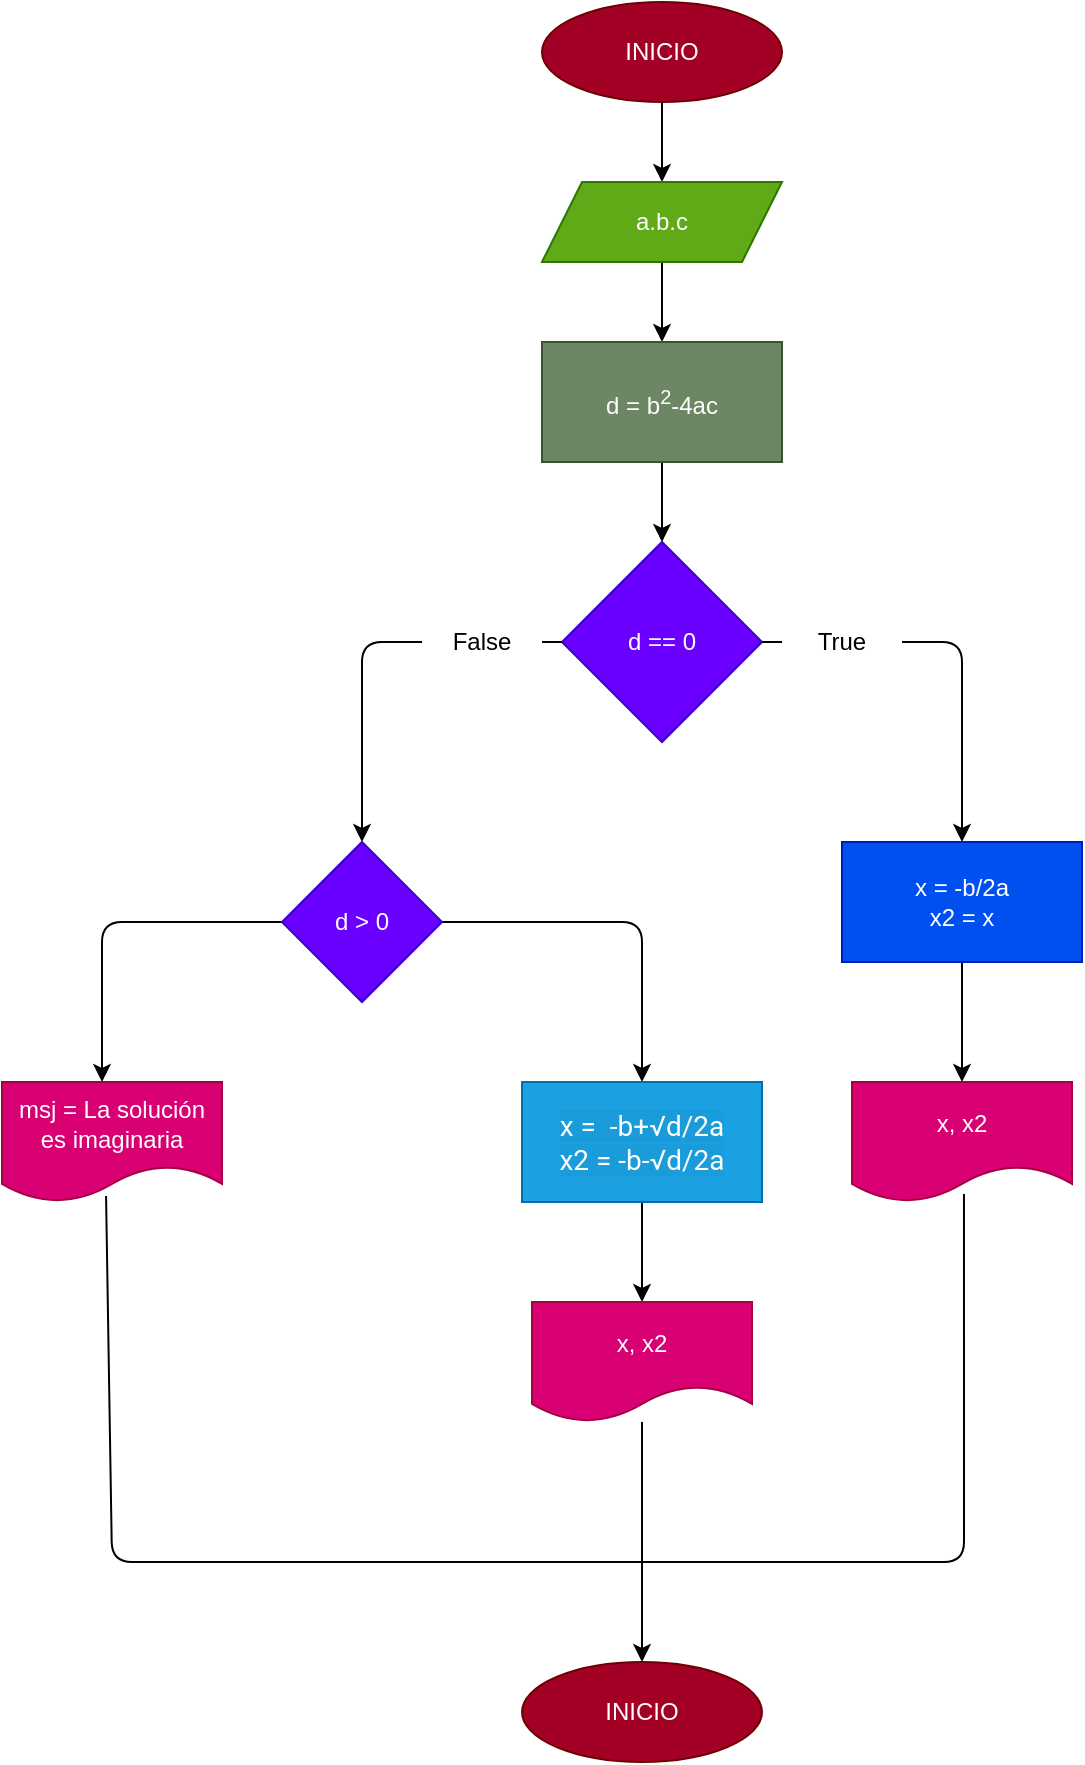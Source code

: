 <mxfile>
    <diagram id="dfJPyMORq5aA1OpWzxkQ" name="Página-1">
        <mxGraphModel dx="642" dy="411" grid="1" gridSize="10" guides="1" tooltips="1" connect="1" arrows="1" fold="1" page="1" pageScale="1" pageWidth="827" pageHeight="1169" math="0" shadow="0">
            <root>
                <mxCell id="0"/>
                <mxCell id="1" parent="0"/>
                <mxCell id="4" style="edgeStyle=none;html=1;entryX=0.5;entryY=0;entryDx=0;entryDy=0;" edge="1" parent="1" source="2" target="3">
                    <mxGeometry relative="1" as="geometry"/>
                </mxCell>
                <mxCell id="2" value="INICIO" style="ellipse;whiteSpace=wrap;html=1;fillColor=#a20025;fontColor=#ffffff;strokeColor=#6F0000;" vertex="1" parent="1">
                    <mxGeometry x="280" y="20" width="120" height="50" as="geometry"/>
                </mxCell>
                <mxCell id="5" style="edgeStyle=none;html=1;" edge="1" parent="1" source="3">
                    <mxGeometry relative="1" as="geometry">
                        <mxPoint x="340" y="190" as="targetPoint"/>
                    </mxGeometry>
                </mxCell>
                <mxCell id="3" value="a.b.c" style="shape=parallelogram;perimeter=parallelogramPerimeter;whiteSpace=wrap;html=1;fixedSize=1;fillColor=#60a917;fontColor=#ffffff;strokeColor=#2D7600;" vertex="1" parent="1">
                    <mxGeometry x="280" y="110" width="120" height="40" as="geometry"/>
                </mxCell>
                <mxCell id="12" style="edgeStyle=none;html=1;" edge="1" parent="1" source="11">
                    <mxGeometry relative="1" as="geometry">
                        <mxPoint x="340" y="290" as="targetPoint"/>
                    </mxGeometry>
                </mxCell>
                <mxCell id="11" value="d = b&lt;sup&gt;2&lt;/sup&gt;-4ac" style="rounded=0;whiteSpace=wrap;html=1;fillColor=#6d8764;fontColor=#ffffff;strokeColor=#3A5431;" vertex="1" parent="1">
                    <mxGeometry x="280" y="190" width="120" height="60" as="geometry"/>
                </mxCell>
                <mxCell id="14" style="edgeStyle=none;html=1;startArrow=none;" edge="1" parent="1" source="17">
                    <mxGeometry relative="1" as="geometry">
                        <mxPoint x="490" y="440" as="targetPoint"/>
                        <Array as="points">
                            <mxPoint x="490" y="340"/>
                        </Array>
                    </mxGeometry>
                </mxCell>
                <mxCell id="15" style="edgeStyle=none;html=1;startArrow=none;" edge="1" parent="1" source="19">
                    <mxGeometry relative="1" as="geometry">
                        <mxPoint x="190" y="440" as="targetPoint"/>
                        <Array as="points">
                            <mxPoint x="190" y="340"/>
                        </Array>
                    </mxGeometry>
                </mxCell>
                <mxCell id="13" value="d == 0" style="rhombus;whiteSpace=wrap;html=1;fillColor=#6a00ff;fontColor=#ffffff;strokeColor=#3700CC;" vertex="1" parent="1">
                    <mxGeometry x="290" y="290" width="100" height="100" as="geometry"/>
                </mxCell>
                <mxCell id="18" value="" style="edgeStyle=none;html=1;endArrow=none;" edge="1" parent="1" source="13" target="17">
                    <mxGeometry relative="1" as="geometry">
                        <mxPoint x="490" y="440" as="targetPoint"/>
                        <mxPoint x="390" y="340" as="sourcePoint"/>
                        <Array as="points"/>
                    </mxGeometry>
                </mxCell>
                <mxCell id="17" value="True" style="text;html=1;strokeColor=none;fillColor=none;align=center;verticalAlign=middle;whiteSpace=wrap;rounded=0;" vertex="1" parent="1">
                    <mxGeometry x="400" y="325" width="60" height="30" as="geometry"/>
                </mxCell>
                <mxCell id="20" value="" style="edgeStyle=none;html=1;endArrow=none;" edge="1" parent="1" source="13" target="19">
                    <mxGeometry relative="1" as="geometry">
                        <mxPoint x="190" y="440" as="targetPoint"/>
                        <mxPoint x="290" y="340" as="sourcePoint"/>
                        <Array as="points"/>
                    </mxGeometry>
                </mxCell>
                <mxCell id="19" value="False" style="text;html=1;strokeColor=none;fillColor=none;align=center;verticalAlign=middle;whiteSpace=wrap;rounded=0;" vertex="1" parent="1">
                    <mxGeometry x="220" y="325" width="60" height="30" as="geometry"/>
                </mxCell>
                <mxCell id="22" style="edgeStyle=none;html=1;" edge="1" parent="1" source="21">
                    <mxGeometry relative="1" as="geometry">
                        <mxPoint x="60" y="560" as="targetPoint"/>
                        <Array as="points">
                            <mxPoint x="60" y="480"/>
                        </Array>
                    </mxGeometry>
                </mxCell>
                <mxCell id="23" style="edgeStyle=none;html=1;" edge="1" parent="1" source="21">
                    <mxGeometry relative="1" as="geometry">
                        <mxPoint x="330" y="560" as="targetPoint"/>
                        <Array as="points">
                            <mxPoint x="330" y="480"/>
                        </Array>
                    </mxGeometry>
                </mxCell>
                <mxCell id="21" value="d &amp;gt; 0" style="rhombus;whiteSpace=wrap;html=1;fillColor=#6a00ff;fontColor=#ffffff;strokeColor=#3700CC;" vertex="1" parent="1">
                    <mxGeometry x="150" y="440" width="80" height="80" as="geometry"/>
                </mxCell>
                <mxCell id="24" value="msj = La solución es imaginaria" style="shape=document;whiteSpace=wrap;html=1;boundedLbl=1;fillColor=#d80073;fontColor=#ffffff;strokeColor=#A50040;" vertex="1" parent="1">
                    <mxGeometry x="10" y="560" width="110" height="60" as="geometry"/>
                </mxCell>
                <mxCell id="32" style="edgeStyle=none;html=1;fontSize=14;fontColor=#fcfcfd;" edge="1" parent="1" source="25">
                    <mxGeometry relative="1" as="geometry">
                        <mxPoint x="330" y="670" as="targetPoint"/>
                    </mxGeometry>
                </mxCell>
                <mxCell id="25" value="&lt;span style=&quot;font-family: Roboto, sans-serif; font-size: 14px; text-align: start; background-color: rgba(32, 33, 36, 0.04);&quot;&gt;&lt;font color=&quot;#fcfcfd&quot;&gt;x =&amp;nbsp; -b+√d/2a&lt;br&gt;x2 = -b-√d/2a&lt;/font&gt;&lt;/span&gt;" style="rounded=0;whiteSpace=wrap;html=1;fillColor=#1ba1e2;fontColor=#ffffff;strokeColor=#006EAF;" vertex="1" parent="1">
                    <mxGeometry x="270" y="560" width="120" height="60" as="geometry"/>
                </mxCell>
                <mxCell id="28" style="edgeStyle=none;html=1;fontSize=14;fontColor=#fcfcfd;" edge="1" parent="1" source="27">
                    <mxGeometry relative="1" as="geometry">
                        <mxPoint x="490" y="560" as="targetPoint"/>
                    </mxGeometry>
                </mxCell>
                <mxCell id="27" value="x = -b/2a&lt;br&gt;x2 = x" style="rounded=0;whiteSpace=wrap;html=1;fillColor=#0050ef;fontColor=#ffffff;strokeColor=#001DBC;" vertex="1" parent="1">
                    <mxGeometry x="430" y="440" width="120" height="60" as="geometry"/>
                </mxCell>
                <mxCell id="29" value="x, x2&lt;span style=&quot;color: rgba(0, 0, 0, 0); font-family: monospace; font-size: 0px; text-align: start;&quot;&gt;%3CmxGraphModel%3E%3Croot%3E%3CmxCell%20id%3D%220%22%2F%3E%3CmxCell%20id%3D%221%22%20parent%3D%220%22%2F%3E%3CmxCell%20id%3D%222%22%20value%3D%22msj%20%3D%20La%20soluci%C3%B3n%20es%20imaginaria%22%20style%3D%22shape%3Ddocument%3BwhiteSpace%3Dwrap%3Bhtml%3D1%3BboundedLbl%3D1%3BfillColor%3D%23d80073%3BfontColor%3D%23ffffff%3BstrokeColor%3D%23A50040%3B%22%20vertex%3D%221%22%20parent%3D%221%22%3E%3CmxGeometry%20x%3D%2210%22%20y%3D%22560%22%20width%3D%22110%22%20height%3D%2260%22%20as%3D%22geometry%22%2F%3E%3C%2FmxCell%3E%3C%2Froot%3E%3C%2FmxGraphModel%3E&lt;/span&gt;" style="shape=document;whiteSpace=wrap;html=1;boundedLbl=1;fillColor=#d80073;fontColor=#ffffff;strokeColor=#A50040;" vertex="1" parent="1">
                    <mxGeometry x="435" y="560" width="110" height="60" as="geometry"/>
                </mxCell>
                <mxCell id="36" style="edgeStyle=none;html=1;fontSize=14;fontColor=#fcfcfd;" edge="1" parent="1" source="31">
                    <mxGeometry relative="1" as="geometry">
                        <mxPoint x="330" y="850" as="targetPoint"/>
                    </mxGeometry>
                </mxCell>
                <mxCell id="31" value="x, x2&lt;span style=&quot;color: rgba(0, 0, 0, 0); font-family: monospace; font-size: 0px; text-align: start;&quot;&gt;%3CmxGraphModel%3E%3Croot%3E%3CmxCell%20id%3D%220%22%2F%3E%3CmxCell%20id%3D%221%22%20parent%3D%220%22%2F%3E%3CmxCell%20id%3D%222%22%20value%3D%22msj%20%3D%20La%20soluci%C3%B3n%20es%20imaginaria%22%20style%3D%22shape%3Ddocument%3BwhiteSpace%3Dwrap%3Bhtml%3D1%3BboundedLbl%3D1%3BfillColor%3D%23d80073%3BfontColor%3D%23ffffff%3BstrokeColor%3D%23A50040%3B%22%20vertex%3D%221%22%20parent%3D%221%22%3E%3CmxGeometry%20x%3D%2210%22%20y%3D%22560%22%20width%3D%22110%22%20height%3D%2260%22%20as%3D%22geometry%22%2F%3E%3C%2FmxCell%3E%3C%2Froot%3E%3C%2FmxGraphModel%3E&lt;/span&gt;" style="shape=document;whiteSpace=wrap;html=1;boundedLbl=1;fillColor=#d80073;fontColor=#ffffff;strokeColor=#A50040;" vertex="1" parent="1">
                    <mxGeometry x="275" y="670" width="110" height="60" as="geometry"/>
                </mxCell>
                <mxCell id="33" value="" style="endArrow=none;html=1;fontSize=14;fontColor=#fcfcfd;exitX=0.473;exitY=0.95;exitDx=0;exitDy=0;exitPerimeter=0;" edge="1" parent="1" source="24">
                    <mxGeometry width="50" height="50" relative="1" as="geometry">
                        <mxPoint x="270" y="690" as="sourcePoint"/>
                        <mxPoint x="340" y="800" as="targetPoint"/>
                        <Array as="points">
                            <mxPoint x="65" y="800"/>
                            <mxPoint x="334" y="800"/>
                        </Array>
                    </mxGeometry>
                </mxCell>
                <mxCell id="34" value="" style="endArrow=none;html=1;fontSize=14;fontColor=#fcfcfd;entryX=0.509;entryY=0.933;entryDx=0;entryDy=0;entryPerimeter=0;" edge="1" parent="1" target="29">
                    <mxGeometry width="50" height="50" relative="1" as="geometry">
                        <mxPoint x="310" y="800" as="sourcePoint"/>
                        <mxPoint x="320" y="640" as="targetPoint"/>
                        <Array as="points">
                            <mxPoint x="335" y="800"/>
                            <mxPoint x="491" y="800"/>
                        </Array>
                    </mxGeometry>
                </mxCell>
                <mxCell id="37" value="INICIO" style="ellipse;whiteSpace=wrap;html=1;fillColor=#a20025;fontColor=#ffffff;strokeColor=#6F0000;" vertex="1" parent="1">
                    <mxGeometry x="270" y="850" width="120" height="50" as="geometry"/>
                </mxCell>
            </root>
        </mxGraphModel>
    </diagram>
</mxfile>